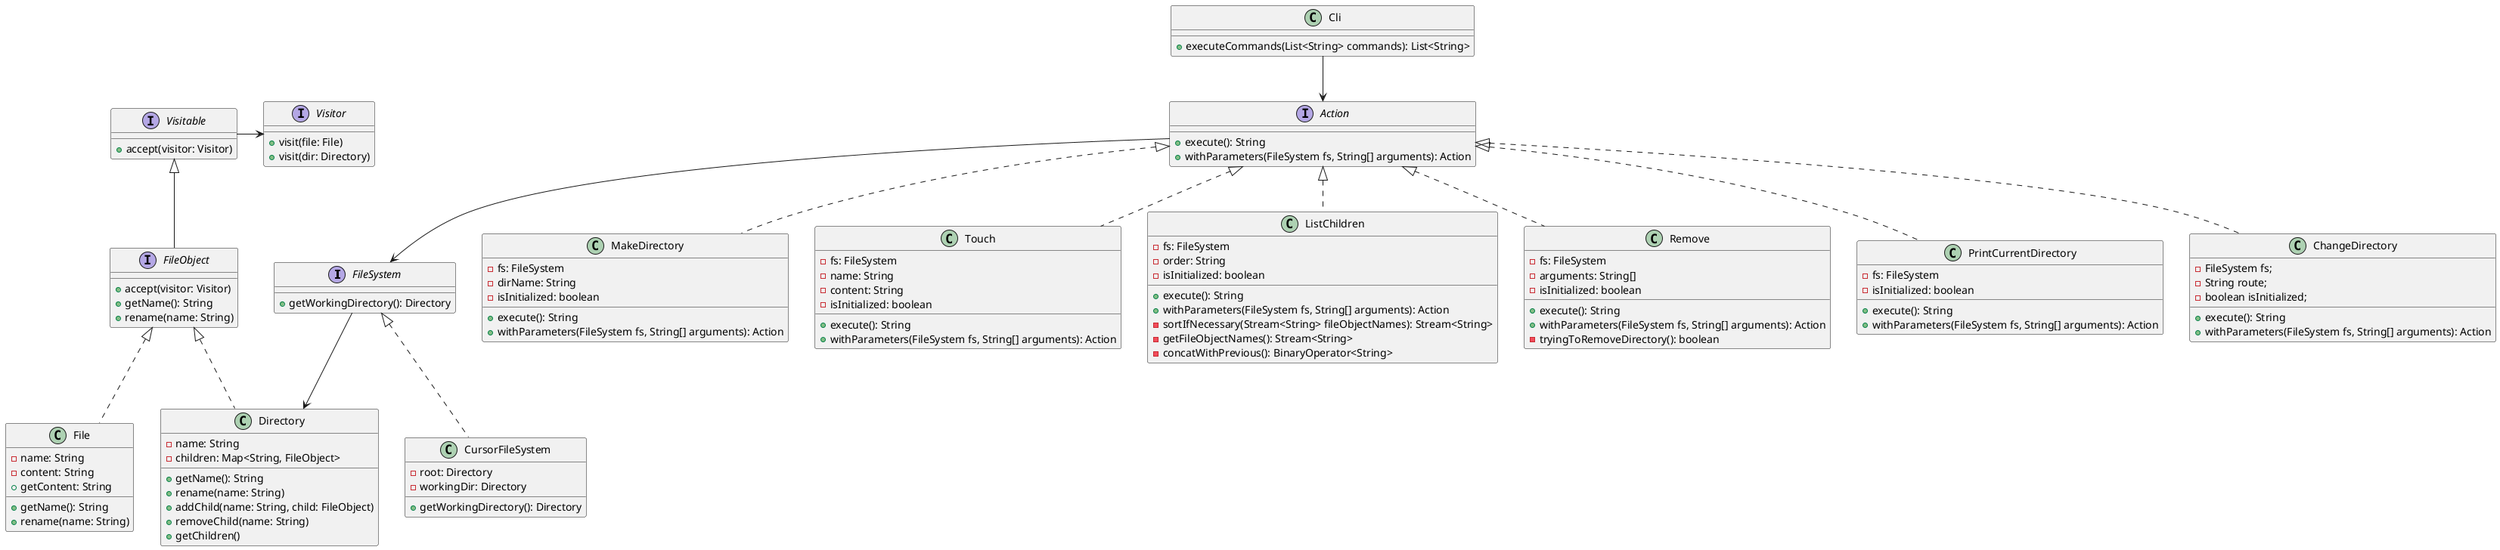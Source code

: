 @startuml
'https://plantuml.com/class-diagram

interface FileSystem {
    + getWorkingDirectory(): Directory
}

class CursorFileSystem implements FileSystem {
    - root: Directory
    - workingDir: Directory
    + getWorkingDirectory(): Directory
}

interface Visitor {
    + visit(file: File)
    + visit(dir: Directory)
}

interface Visitable {
    + accept(visitor: Visitor)
}

interface FileObject extends Visitable {
    + accept(visitor: Visitor)
    + getName(): String
    + rename(name: String)
}

class Directory implements FileObject {
    - name: String
    - children: Map<String, FileObject>
    + getName(): String
    + rename(name: String)
    + addChild(name: String, child: FileObject)
    + removeChild(name: String)
    + getChildren()
}

class File implements FileObject {
    - name: String
    - content: String
    + getName(): String
    + rename(name: String)
    + getContent: String
}

interface Action {
    + execute(): String
    + withParameters(FileSystem fs, String[] arguments): Action
}

'Should execute() return a String?
'Should the commands have the result stored to an attribute?
'Should the commands have listeners?
class MakeDirectory implements Action {
    - fs: FileSystem
    - dirName: String
    - isInitialized: boolean
    + execute(): String
    + withParameters(FileSystem fs, String[] arguments): Action
}
class Touch implements Action {
    - fs: FileSystem
    - name: String
    - content: String
    - isInitialized: boolean
    + execute(): String
    + withParameters(FileSystem fs, String[] arguments): Action
}
class ListChildren implements Action {
    - fs: FileSystem
    - order: String
    - isInitialized: boolean
    + execute(): String
    + withParameters(FileSystem fs, String[] arguments): Action
    - sortIfNecessary(Stream<String> fileObjectNames): Stream<String>
    - getFileObjectNames(): Stream<String>
    - concatWithPrevious(): BinaryOperator<String>
}
class Remove implements Action {
    - fs: FileSystem
    - arguments: String[]
    - isInitialized: boolean
    + execute(): String
    + withParameters(FileSystem fs, String[] arguments): Action
    - tryingToRemoveDirectory(): boolean
}
class PrintCurrentDirectory implements Action {
    - fs: FileSystem
    - isInitialized: boolean
    + execute(): String
    + withParameters(FileSystem fs, String[] arguments): Action
}
class ChangeDirectory implements Action {
    - FileSystem fs;
    - String route;
    - boolean isInitialized;
    + execute(): String
    + withParameters(FileSystem fs, String[] arguments): Action
}

class Cli {
    + executeCommands(List<String> commands): List<String>
}

FileSystem --> Directory
Action --> FileSystem
Visitable -> Visitor
Cli --> Action

@enduml